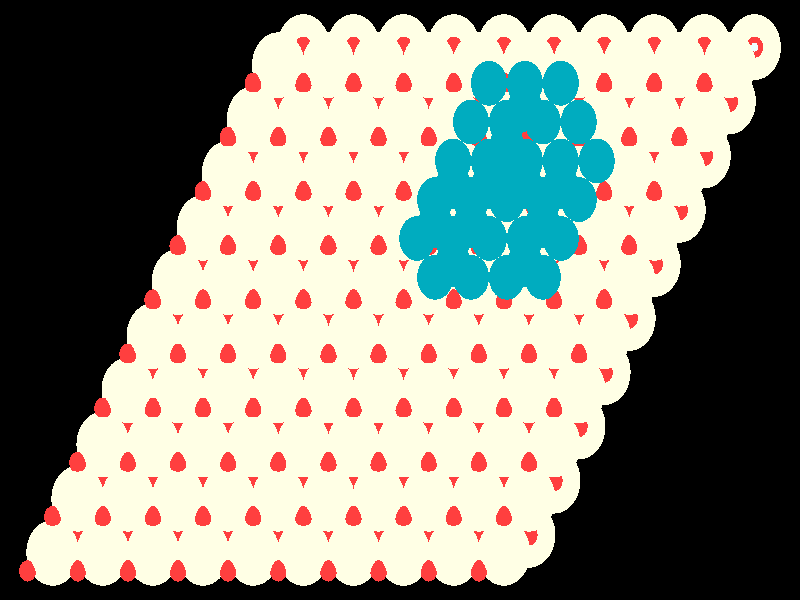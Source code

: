 #include "colors.inc"
#include "finish.inc"

global_settings {assumed_gamma 1 max_trace_level 6}
background {color White transmit 1.0}
camera {orthographic
  right -61.94*x up 37.23*y
  direction 1.00*z
  location <0,0,50.00> look_at <0,0,0>}
light_source {<  2.00,   3.00,  40.00> color White
  area_light <0.70, 0, 0>, <0, 0.70, 0>, 3, 3
  adaptive 1 jitter}

#declare simple = finish {phong 0.7}
#declare pale = finish {ambient 0.5 diffuse 0.85 roughness 0.001 specular 0.200 }
#declare intermediate = finish {ambient 0.3 diffuse 0.6 specular 0.1 roughness 0.04}
#declare vmd = finish {ambient 0.0 diffuse 0.65 phong 0.1 phong_size 40.0 specular 0.5 }
#declare jmol = finish {ambient 0.2 diffuse 0.6 specular 1 roughness 0.001 metallic}
#declare ase2 = finish {ambient 0.05 brilliance 3 diffuse 0.6 metallic specular 0.7 roughness 0.04 reflection 0.15}
#declare ase3 = finish {ambient 0.15 brilliance 2 diffuse 0.6 metallic specular 1.0 roughness 0.001 reflection 0.0}
#declare glass = finish {ambient 0.05 diffuse 0.3 specular 1.0 roughness 0.001}
#declare glass2 = finish {ambient 0.01 diffuse 0.3 specular 1.0 reflection 0.25 roughness 0.001}
#declare Rcell = 0.020;
#declare Rbond = 0.100;

#macro atom(LOC, R, COL, TRANS, FIN)
  sphere{LOC, R texture{pigment{color COL transmit TRANS} finish{FIN}}}
#end
#macro constrain(LOC, R, COL, TRANS FIN)
union{torus{R, Rcell rotate 45*z texture{pigment{color COL transmit TRANS} finish{FIN}}}
      torus{R, Rcell rotate -45*z texture{pigment{color COL transmit TRANS} finish{FIN}}}
      translate LOC}
#end

atom(< 27.45,  15.69, -14.55>, 2.04, rgb <1.00, 1.00, 0.78>, 0.0, ase3) // #0 
atom(< 25.51,  12.33, -14.55>, 2.04, rgb <1.00, 1.00, 0.78>, 0.0, ase3) // #1 
atom(< 23.57,  15.69, -14.55>, 2.04, rgb <1.00, 1.00, 0.78>, 0.0, ase3) // #2 
atom(< 21.63,  12.33, -14.55>, 2.04, rgb <1.00, 1.00, 0.78>, 0.0, ase3) // #3 
atom(< 21.63,  14.57, -13.75>, 0.66, rgb <1.00, 0.05, 0.05>, 0.0, ase3) // #4 
atom(< 25.51,  12.33, -12.17>, 0.66, rgb <1.00, 0.05, 0.05>, 0.0, ase3) // #5 
atom(< 19.69,  11.21, -13.75>, 0.66, rgb <1.00, 0.05, 0.05>, 0.0, ase3) // #6 
atom(< 27.45,  15.69, -12.17>, 0.66, rgb <1.00, 0.05, 0.05>, 0.0, ase3) // #7 
atom(< 25.51,  14.57, -13.75>, 0.66, rgb <1.00, 0.05, 0.05>, 0.0, ase3) // #8 
atom(< 21.63,  12.33, -12.17>, 0.66, rgb <1.00, 0.05, 0.05>, 0.0, ase3) // #9 
atom(< 23.57,  11.21, -13.75>, 0.66, rgb <1.00, 0.05, 0.05>, 0.0, ase3) // #10 
atom(< 23.57,  15.69, -12.17>, 0.66, rgb <1.00, 0.05, 0.05>, 0.0, ase3) // #11 
atom(< 19.69,  11.21, -11.38>, 2.04, rgb <1.00, 1.00, 0.78>, 0.0, ase3) // #12 
atom(< 21.63,  14.57, -11.38>, 2.04, rgb <1.00, 1.00, 0.78>, 0.0, ase3) // #13 
atom(< 23.57,  11.21, -11.38>, 2.04, rgb <1.00, 1.00, 0.78>, 0.0, ase3) // #14 
atom(< 25.51,  14.57, -11.38>, 2.04, rgb <1.00, 1.00, 0.78>, 0.0, ase3) // #15 
atom(< 21.63,  10.09, -10.58>, 0.66, rgb <1.00, 0.05, 0.05>, 0.0, ase3) // #16 
atom(< 23.57,  13.45, -10.58>, 0.66, rgb <1.00, 0.05, 0.05>, 0.0, ase3) // #17 
atom(< 17.75,  10.09, -10.58>, 0.66, rgb <1.00, 0.05, 0.05>, 0.0, ase3) // #18 
atom(< 19.69,  13.45, -10.58>, 0.66, rgb <1.00, 0.05, 0.05>, 0.0, ase3) // #19 
atom(< 23.57,   8.97, -14.55>, 2.04, rgb <1.00, 1.00, 0.78>, 0.0, ase3) // #20 
atom(< 21.63,   5.60, -14.55>, 2.04, rgb <1.00, 1.00, 0.78>, 0.0, ase3) // #21 
atom(< 19.69,   8.97, -14.55>, 2.04, rgb <1.00, 1.00, 0.78>, 0.0, ase3) // #22 
atom(< 17.75,   5.60, -14.55>, 2.04, rgb <1.00, 1.00, 0.78>, 0.0, ase3) // #23 
atom(< 17.75,   7.84, -13.75>, 0.66, rgb <1.00, 0.05, 0.05>, 0.0, ase3) // #24 
atom(< 21.63,   5.60, -12.17>, 0.66, rgb <1.00, 0.05, 0.05>, 0.0, ase3) // #25 
atom(< 15.81,   4.48, -13.75>, 0.66, rgb <1.00, 0.05, 0.05>, 0.0, ase3) // #26 
atom(< 23.57,   8.97, -12.17>, 0.66, rgb <1.00, 0.05, 0.05>, 0.0, ase3) // #27 
atom(< 21.63,   7.84, -13.75>, 0.66, rgb <1.00, 0.05, 0.05>, 0.0, ase3) // #28 
atom(< 17.75,   5.60, -12.17>, 0.66, rgb <1.00, 0.05, 0.05>, 0.0, ase3) // #29 
atom(< 19.69,   4.48, -13.75>, 0.66, rgb <1.00, 0.05, 0.05>, 0.0, ase3) // #30 
atom(< 19.69,   8.97, -12.17>, 0.66, rgb <1.00, 0.05, 0.05>, 0.0, ase3) // #31 
atom(< 15.81,   4.48, -11.38>, 2.04, rgb <1.00, 1.00, 0.78>, 0.0, ase3) // #32 
atom(< 17.75,   7.84, -11.38>, 2.04, rgb <1.00, 1.00, 0.78>, 0.0, ase3) // #33 
atom(< 19.69,   4.48, -11.38>, 2.04, rgb <1.00, 1.00, 0.78>, 0.0, ase3) // #34 
atom(< 21.63,   7.84, -11.38>, 2.04, rgb <1.00, 1.00, 0.78>, 0.0, ase3) // #35 
atom(< 17.75,   3.36, -10.58>, 0.66, rgb <1.00, 0.05, 0.05>, 0.0, ase3) // #36 
atom(< 19.69,   6.72, -10.58>, 0.66, rgb <1.00, 0.05, 0.05>, 0.0, ase3) // #37 
atom(< 13.87,   3.36, -10.58>, 0.66, rgb <1.00, 0.05, 0.05>, 0.0, ase3) // #38 
atom(< 15.81,   6.72, -10.58>, 0.66, rgb <1.00, 0.05, 0.05>, 0.0, ase3) // #39 
atom(< 19.69,   2.24, -14.55>, 2.04, rgb <1.00, 1.00, 0.78>, 0.0, ase3) // #40 
atom(< 17.75,  -1.12, -14.55>, 2.04, rgb <1.00, 1.00, 0.78>, 0.0, ase3) // #41 
atom(< 15.81,   2.24, -14.55>, 2.04, rgb <1.00, 1.00, 0.78>, 0.0, ase3) // #42 
atom(< 13.87,  -1.12, -14.55>, 2.04, rgb <1.00, 1.00, 0.78>, 0.0, ase3) // #43 
atom(< 13.87,   1.12, -13.75>, 0.66, rgb <1.00, 0.05, 0.05>, 0.0, ase3) // #44 
atom(< 17.75,  -1.12, -12.17>, 0.66, rgb <1.00, 0.05, 0.05>, 0.0, ase3) // #45 
atom(< 11.93,  -2.24, -13.75>, 0.66, rgb <1.00, 0.05, 0.05>, 0.0, ase3) // #46 
atom(< 19.69,   2.24, -12.17>, 0.66, rgb <1.00, 0.05, 0.05>, 0.0, ase3) // #47 
atom(< 17.75,   1.12, -13.75>, 0.66, rgb <1.00, 0.05, 0.05>, 0.0, ase3) // #48 
atom(< 13.87,  -1.12, -12.17>, 0.66, rgb <1.00, 0.05, 0.05>, 0.0, ase3) // #49 
atom(< 15.81,  -2.24, -13.75>, 0.66, rgb <1.00, 0.05, 0.05>, 0.0, ase3) // #50 
atom(< 15.81,   2.24, -12.17>, 0.66, rgb <1.00, 0.05, 0.05>, 0.0, ase3) // #51 
atom(< 11.93,  -2.24, -11.38>, 2.04, rgb <1.00, 1.00, 0.78>, 0.0, ase3) // #52 
atom(< 13.87,   1.12, -11.38>, 2.04, rgb <1.00, 1.00, 0.78>, 0.0, ase3) // #53 
atom(< 15.81,  -2.24, -11.38>, 2.04, rgb <1.00, 1.00, 0.78>, 0.0, ase3) // #54 
atom(< 17.75,   1.12, -11.38>, 2.04, rgb <1.00, 1.00, 0.78>, 0.0, ase3) // #55 
atom(< 13.87,  -3.36, -10.58>, 0.66, rgb <1.00, 0.05, 0.05>, 0.0, ase3) // #56 
atom(< 15.81,   0.00, -10.58>, 0.66, rgb <1.00, 0.05, 0.05>, 0.0, ase3) // #57 
atom(<  9.99,  -3.36, -10.58>, 0.66, rgb <1.00, 0.05, 0.05>, 0.0, ase3) // #58 
atom(< 11.93,   0.00, -10.58>, 0.66, rgb <1.00, 0.05, 0.05>, 0.0, ase3) // #59 
atom(< 15.81,  -4.48, -14.55>, 2.04, rgb <1.00, 1.00, 0.78>, 0.0, ase3) // #60 
atom(< 13.87,  -7.84, -14.55>, 2.04, rgb <1.00, 1.00, 0.78>, 0.0, ase3) // #61 
atom(< 11.93,  -4.48, -14.55>, 2.04, rgb <1.00, 1.00, 0.78>, 0.0, ase3) // #62 
atom(<  9.99,  -7.84, -14.55>, 2.04, rgb <1.00, 1.00, 0.78>, 0.0, ase3) // #63 
atom(<  9.99,  -5.60, -13.75>, 0.66, rgb <1.00, 0.05, 0.05>, 0.0, ase3) // #64 
atom(< 13.87,  -7.84, -12.17>, 0.66, rgb <1.00, 0.05, 0.05>, 0.0, ase3) // #65 
atom(<  8.04,  -8.97, -13.75>, 0.66, rgb <1.00, 0.05, 0.05>, 0.0, ase3) // #66 
atom(< 15.81,  -4.48, -12.17>, 0.66, rgb <1.00, 0.05, 0.05>, 0.0, ase3) // #67 
atom(< 13.87,  -5.60, -13.75>, 0.66, rgb <1.00, 0.05, 0.05>, 0.0, ase3) // #68 
atom(<  9.99,  -7.84, -12.17>, 0.66, rgb <1.00, 0.05, 0.05>, 0.0, ase3) // #69 
atom(< 11.93,  -8.97, -13.75>, 0.66, rgb <1.00, 0.05, 0.05>, 0.0, ase3) // #70 
atom(< 11.93,  -4.48, -12.17>, 0.66, rgb <1.00, 0.05, 0.05>, 0.0, ase3) // #71 
atom(<  8.04,  -8.97, -11.38>, 2.04, rgb <1.00, 1.00, 0.78>, 0.0, ase3) // #72 
atom(<  9.99,  -5.60, -11.38>, 2.04, rgb <1.00, 1.00, 0.78>, 0.0, ase3) // #73 
atom(< 11.93,  -8.97, -11.38>, 2.04, rgb <1.00, 1.00, 0.78>, 0.0, ase3) // #74 
atom(< 13.87,  -5.60, -11.38>, 2.04, rgb <1.00, 1.00, 0.78>, 0.0, ase3) // #75 
atom(<  9.99, -10.09, -10.58>, 0.66, rgb <1.00, 0.05, 0.05>, 0.0, ase3) // #76 
atom(< 11.93,  -6.72, -10.58>, 0.66, rgb <1.00, 0.05, 0.05>, 0.0, ase3) // #77 
atom(<  6.10, -10.09, -10.58>, 0.66, rgb <1.00, 0.05, 0.05>, 0.0, ase3) // #78 
atom(<  8.04,  -6.72, -10.58>, 0.66, rgb <1.00, 0.05, 0.05>, 0.0, ase3) // #79 
atom(< 11.93, -11.21, -14.55>, 2.04, rgb <1.00, 1.00, 0.78>, 0.0, ase3) // #80 
atom(<  9.99, -14.57, -14.55>, 2.04, rgb <1.00, 1.00, 0.78>, 0.0, ase3) // #81 
atom(<  8.04, -11.21, -14.55>, 2.04, rgb <1.00, 1.00, 0.78>, 0.0, ase3) // #82 
atom(<  6.10, -14.57, -14.55>, 2.04, rgb <1.00, 1.00, 0.78>, 0.0, ase3) // #83 
atom(<  6.10, -12.33, -13.75>, 0.66, rgb <1.00, 0.05, 0.05>, 0.0, ase3) // #84 
atom(<  9.99, -14.57, -12.17>, 0.66, rgb <1.00, 0.05, 0.05>, 0.0, ase3) // #85 
atom(<  4.16, -15.69, -13.75>, 0.66, rgb <1.00, 0.05, 0.05>, 0.0, ase3) // #86 
atom(< 11.93, -11.21, -12.17>, 0.66, rgb <1.00, 0.05, 0.05>, 0.0, ase3) // #87 
atom(<  9.99, -12.33, -13.75>, 0.66, rgb <1.00, 0.05, 0.05>, 0.0, ase3) // #88 
atom(<  6.10, -14.57, -12.17>, 0.66, rgb <1.00, 0.05, 0.05>, 0.0, ase3) // #89 
atom(<  8.04, -15.69, -13.75>, 0.66, rgb <1.00, 0.05, 0.05>, 0.0, ase3) // #90 
atom(<  8.04, -11.21, -12.17>, 0.66, rgb <1.00, 0.05, 0.05>, 0.0, ase3) // #91 
atom(<  4.16, -15.69, -11.38>, 2.04, rgb <1.00, 1.00, 0.78>, 0.0, ase3) // #92 
atom(<  6.10, -12.33, -11.38>, 2.04, rgb <1.00, 1.00, 0.78>, 0.0, ase3) // #93 
atom(<  8.04, -15.69, -11.38>, 2.04, rgb <1.00, 1.00, 0.78>, 0.0, ase3) // #94 
atom(<  9.99, -12.33, -11.38>, 2.04, rgb <1.00, 1.00, 0.78>, 0.0, ase3) // #95 
atom(<  6.10, -16.81, -10.58>, 0.66, rgb <1.00, 0.05, 0.05>, 0.0, ase3) // #96 
atom(<  8.04, -13.45, -10.58>, 0.66, rgb <1.00, 0.05, 0.05>, 0.0, ase3) // #97 
atom(<  2.22, -16.81, -10.58>, 0.66, rgb <1.00, 0.05, 0.05>, 0.0, ase3) // #98 
atom(<  4.16, -13.45, -10.58>, 0.66, rgb <1.00, 0.05, 0.05>, 0.0, ase3) // #99 
atom(< 19.69,  15.69, -14.55>, 2.04, rgb <1.00, 1.00, 0.78>, 0.0, ase3) // #100 
atom(< 17.75,  12.33, -14.55>, 2.04, rgb <1.00, 1.00, 0.78>, 0.0, ase3) // #101 
atom(< 15.81,  15.69, -14.55>, 2.04, rgb <1.00, 1.00, 0.78>, 0.0, ase3) // #102 
atom(< 13.87,  12.33, -14.55>, 2.04, rgb <1.00, 1.00, 0.78>, 0.0, ase3) // #103 
atom(< 13.87,  14.57, -13.75>, 0.66, rgb <1.00, 0.05, 0.05>, 0.0, ase3) // #104 
atom(< 17.75,  12.33, -12.17>, 0.66, rgb <1.00, 0.05, 0.05>, 0.0, ase3) // #105 
atom(< 11.93,  11.21, -13.75>, 0.66, rgb <1.00, 0.05, 0.05>, 0.0, ase3) // #106 
atom(< 19.69,  15.69, -12.17>, 0.66, rgb <1.00, 0.05, 0.05>, 0.0, ase3) // #107 
atom(< 17.75,  14.57, -13.75>, 0.66, rgb <1.00, 0.05, 0.05>, 0.0, ase3) // #108 
atom(< 13.87,  12.33, -12.17>, 0.66, rgb <1.00, 0.05, 0.05>, 0.0, ase3) // #109 
atom(< 15.81,  11.21, -13.75>, 0.66, rgb <1.00, 0.05, 0.05>, 0.0, ase3) // #110 
atom(< 15.81,  15.69, -12.17>, 0.66, rgb <1.00, 0.05, 0.05>, 0.0, ase3) // #111 
atom(< 11.93,  11.21, -11.38>, 2.04, rgb <1.00, 1.00, 0.78>, 0.0, ase3) // #112 
atom(< 13.87,  14.57, -11.38>, 2.04, rgb <1.00, 1.00, 0.78>, 0.0, ase3) // #113 
atom(< 15.81,  11.21, -11.38>, 2.04, rgb <1.00, 1.00, 0.78>, 0.0, ase3) // #114 
atom(< 17.75,  14.57, -11.38>, 2.04, rgb <1.00, 1.00, 0.78>, 0.0, ase3) // #115 
atom(< 13.87,  10.09, -10.58>, 0.66, rgb <1.00, 0.05, 0.05>, 0.0, ase3) // #116 
atom(< 15.81,  13.45, -10.58>, 0.66, rgb <1.00, 0.05, 0.05>, 0.0, ase3) // #117 
atom(<  9.99,  10.09, -10.58>, 0.66, rgb <1.00, 0.05, 0.05>, 0.0, ase3) // #118 
atom(< 11.93,  13.45, -10.58>, 0.66, rgb <1.00, 0.05, 0.05>, 0.0, ase3) // #119 
atom(< 15.81,   8.97, -14.55>, 2.04, rgb <1.00, 1.00, 0.78>, 0.0, ase3) // #120 
atom(< 13.87,   5.60, -14.55>, 2.04, rgb <1.00, 1.00, 0.78>, 0.0, ase3) // #121 
atom(< 11.93,   8.97, -14.55>, 2.04, rgb <1.00, 1.00, 0.78>, 0.0, ase3) // #122 
atom(<  9.99,   5.60, -14.55>, 2.04, rgb <1.00, 1.00, 0.78>, 0.0, ase3) // #123 
atom(<  9.99,   7.84, -13.75>, 0.66, rgb <1.00, 0.05, 0.05>, 0.0, ase3) // #124 
atom(< 13.87,   5.60, -12.17>, 0.66, rgb <1.00, 0.05, 0.05>, 0.0, ase3) // #125 
atom(<  8.04,   4.48, -13.75>, 0.66, rgb <1.00, 0.05, 0.05>, 0.0, ase3) // #126 
atom(< 15.81,   8.97, -12.17>, 0.66, rgb <1.00, 0.05, 0.05>, 0.0, ase3) // #127 
atom(< 13.87,   7.84, -13.75>, 0.66, rgb <1.00, 0.05, 0.05>, 0.0, ase3) // #128 
atom(<  9.99,   5.60, -12.17>, 0.66, rgb <1.00, 0.05, 0.05>, 0.0, ase3) // #129 
atom(< 11.93,   4.48, -13.75>, 0.66, rgb <1.00, 0.05, 0.05>, 0.0, ase3) // #130 
atom(< 11.93,   8.97, -12.17>, 0.66, rgb <1.00, 0.05, 0.05>, 0.0, ase3) // #131 
atom(<  8.04,   4.48, -11.38>, 2.04, rgb <1.00, 1.00, 0.78>, 0.0, ase3) // #132 
atom(<  9.99,   7.84, -11.38>, 2.04, rgb <1.00, 1.00, 0.78>, 0.0, ase3) // #133 
atom(< 11.93,   4.48, -11.38>, 2.04, rgb <1.00, 1.00, 0.78>, 0.0, ase3) // #134 
atom(< 13.87,   7.84, -11.38>, 2.04, rgb <1.00, 1.00, 0.78>, 0.0, ase3) // #135 
atom(<  9.99,   3.36, -10.58>, 0.66, rgb <1.00, 0.05, 0.05>, 0.0, ase3) // #136 
atom(< 11.93,   6.72, -10.58>, 0.66, rgb <1.00, 0.05, 0.05>, 0.0, ase3) // #137 
atom(<  6.10,   3.36, -10.58>, 0.66, rgb <1.00, 0.05, 0.05>, 0.0, ase3) // #138 
atom(<  8.04,   6.72, -10.58>, 0.66, rgb <1.00, 0.05, 0.05>, 0.0, ase3) // #139 
atom(< 11.93,   2.24, -14.55>, 2.04, rgb <1.00, 1.00, 0.78>, 0.0, ase3) // #140 
atom(<  9.99,  -1.12, -14.55>, 2.04, rgb <1.00, 1.00, 0.78>, 0.0, ase3) // #141 
atom(<  8.04,   2.24, -14.55>, 2.04, rgb <1.00, 1.00, 0.78>, 0.0, ase3) // #142 
atom(<  6.10,  -1.12, -14.55>, 2.04, rgb <1.00, 1.00, 0.78>, 0.0, ase3) // #143 
atom(<  6.10,   1.12, -13.75>, 0.66, rgb <1.00, 0.05, 0.05>, 0.0, ase3) // #144 
atom(<  9.99,  -1.12, -12.17>, 0.66, rgb <1.00, 0.05, 0.05>, 0.0, ase3) // #145 
atom(<  4.16,  -2.24, -13.75>, 0.66, rgb <1.00, 0.05, 0.05>, 0.0, ase3) // #146 
atom(< 11.93,   2.24, -12.17>, 0.66, rgb <1.00, 0.05, 0.05>, 0.0, ase3) // #147 
atom(<  9.99,   1.12, -13.75>, 0.66, rgb <1.00, 0.05, 0.05>, 0.0, ase3) // #148 
atom(<  6.10,  -1.12, -12.17>, 0.66, rgb <1.00, 0.05, 0.05>, 0.0, ase3) // #149 
atom(<  8.04,  -2.24, -13.75>, 0.66, rgb <1.00, 0.05, 0.05>, 0.0, ase3) // #150 
atom(<  8.04,   2.24, -12.17>, 0.66, rgb <1.00, 0.05, 0.05>, 0.0, ase3) // #151 
atom(<  4.16,  -2.24, -11.38>, 2.04, rgb <1.00, 1.00, 0.78>, 0.0, ase3) // #152 
atom(<  6.10,   1.12, -11.38>, 2.04, rgb <1.00, 1.00, 0.78>, 0.0, ase3) // #153 
atom(<  8.04,  -2.24, -11.38>, 2.04, rgb <1.00, 1.00, 0.78>, 0.0, ase3) // #154 
atom(<  9.99,   1.12, -11.38>, 2.04, rgb <1.00, 1.00, 0.78>, 0.0, ase3) // #155 
atom(<  6.10,  -3.36, -10.58>, 0.66, rgb <1.00, 0.05, 0.05>, 0.0, ase3) // #156 
atom(<  8.04,   0.00, -10.58>, 0.66, rgb <1.00, 0.05, 0.05>, 0.0, ase3) // #157 
atom(<  2.22,  -3.36, -10.58>, 0.66, rgb <1.00, 0.05, 0.05>, 0.0, ase3) // #158 
atom(<  4.16,   0.00, -10.58>, 0.66, rgb <1.00, 0.05, 0.05>, 0.0, ase3) // #159 
atom(<  8.04,  -4.48, -14.55>, 2.04, rgb <1.00, 1.00, 0.78>, 0.0, ase3) // #160 
atom(<  6.10,  -7.84, -14.55>, 2.04, rgb <1.00, 1.00, 0.78>, 0.0, ase3) // #161 
atom(<  4.16,  -4.48, -14.55>, 2.04, rgb <1.00, 1.00, 0.78>, 0.0, ase3) // #162 
atom(<  2.22,  -7.84, -14.55>, 2.04, rgb <1.00, 1.00, 0.78>, 0.0, ase3) // #163 
atom(<  2.22,  -5.60, -13.75>, 0.66, rgb <1.00, 0.05, 0.05>, 0.0, ase3) // #164 
atom(<  6.10,  -7.84, -12.17>, 0.66, rgb <1.00, 0.05, 0.05>, 0.0, ase3) // #165 
atom(<  0.28,  -8.97, -13.75>, 0.66, rgb <1.00, 0.05, 0.05>, 0.0, ase3) // #166 
atom(<  8.04,  -4.48, -12.17>, 0.66, rgb <1.00, 0.05, 0.05>, 0.0, ase3) // #167 
atom(<  6.10,  -5.60, -13.75>, 0.66, rgb <1.00, 0.05, 0.05>, 0.0, ase3) // #168 
atom(<  2.22,  -7.84, -12.17>, 0.66, rgb <1.00, 0.05, 0.05>, 0.0, ase3) // #169 
atom(<  4.16,  -8.97, -13.75>, 0.66, rgb <1.00, 0.05, 0.05>, 0.0, ase3) // #170 
atom(<  4.16,  -4.48, -12.17>, 0.66, rgb <1.00, 0.05, 0.05>, 0.0, ase3) // #171 
atom(<  0.28,  -8.97, -11.38>, 2.04, rgb <1.00, 1.00, 0.78>, 0.0, ase3) // #172 
atom(<  2.22,  -5.60, -11.38>, 2.04, rgb <1.00, 1.00, 0.78>, 0.0, ase3) // #173 
atom(<  4.16,  -8.97, -11.38>, 2.04, rgb <1.00, 1.00, 0.78>, 0.0, ase3) // #174 
atom(<  6.10,  -5.60, -11.38>, 2.04, rgb <1.00, 1.00, 0.78>, 0.0, ase3) // #175 
atom(<  2.22, -10.09, -10.58>, 0.66, rgb <1.00, 0.05, 0.05>, 0.0, ase3) // #176 
atom(<  4.16,  -6.72, -10.58>, 0.66, rgb <1.00, 0.05, 0.05>, 0.0, ase3) // #177 
atom(< -1.66, -10.09, -10.58>, 0.66, rgb <1.00, 0.05, 0.05>, 0.0, ase3) // #178 
atom(<  0.28,  -6.72, -10.58>, 0.66, rgb <1.00, 0.05, 0.05>, 0.0, ase3) // #179 
atom(<  4.16, -11.21, -14.55>, 2.04, rgb <1.00, 1.00, 0.78>, 0.0, ase3) // #180 
atom(<  2.22, -14.57, -14.55>, 2.04, rgb <1.00, 1.00, 0.78>, 0.0, ase3) // #181 
atom(<  0.28, -11.21, -14.55>, 2.04, rgb <1.00, 1.00, 0.78>, 0.0, ase3) // #182 
atom(< -1.66, -14.57, -14.55>, 2.04, rgb <1.00, 1.00, 0.78>, 0.0, ase3) // #183 
atom(< -1.66, -12.33, -13.75>, 0.66, rgb <1.00, 0.05, 0.05>, 0.0, ase3) // #184 
atom(<  2.22, -14.57, -12.17>, 0.66, rgb <1.00, 0.05, 0.05>, 0.0, ase3) // #185 
atom(< -3.60, -15.69, -13.75>, 0.66, rgb <1.00, 0.05, 0.05>, 0.0, ase3) // #186 
atom(<  4.16, -11.21, -12.17>, 0.66, rgb <1.00, 0.05, 0.05>, 0.0, ase3) // #187 
atom(<  2.22, -12.33, -13.75>, 0.66, rgb <1.00, 0.05, 0.05>, 0.0, ase3) // #188 
atom(< -1.66, -14.57, -12.17>, 0.66, rgb <1.00, 0.05, 0.05>, 0.0, ase3) // #189 
atom(<  0.28, -15.69, -13.75>, 0.66, rgb <1.00, 0.05, 0.05>, 0.0, ase3) // #190 
atom(<  0.28, -11.21, -12.17>, 0.66, rgb <1.00, 0.05, 0.05>, 0.0, ase3) // #191 
atom(< -3.60, -15.69, -11.38>, 2.04, rgb <1.00, 1.00, 0.78>, 0.0, ase3) // #192 
atom(< -1.66, -12.33, -11.38>, 2.04, rgb <1.00, 1.00, 0.78>, 0.0, ase3) // #193 
atom(<  0.28, -15.69, -11.38>, 2.04, rgb <1.00, 1.00, 0.78>, 0.0, ase3) // #194 
atom(<  2.22, -12.33, -11.38>, 2.04, rgb <1.00, 1.00, 0.78>, 0.0, ase3) // #195 
atom(< -1.66, -16.81, -10.58>, 0.66, rgb <1.00, 0.05, 0.05>, 0.0, ase3) // #196 
atom(<  0.28, -13.45, -10.58>, 0.66, rgb <1.00, 0.05, 0.05>, 0.0, ase3) // #197 
atom(< -5.54, -16.81, -10.58>, 0.66, rgb <1.00, 0.05, 0.05>, 0.0, ase3) // #198 
atom(< -3.60, -13.45, -10.58>, 0.66, rgb <1.00, 0.05, 0.05>, 0.0, ase3) // #199 
atom(< 11.93,  15.69, -14.55>, 2.04, rgb <1.00, 1.00, 0.78>, 0.0, ase3) // #200 
atom(<  9.99,  12.33, -14.55>, 2.04, rgb <1.00, 1.00, 0.78>, 0.0, ase3) // #201 
atom(<  8.04,  15.69, -14.55>, 2.04, rgb <1.00, 1.00, 0.78>, 0.0, ase3) // #202 
atom(<  6.10,  12.33, -14.55>, 2.04, rgb <1.00, 1.00, 0.78>, 0.0, ase3) // #203 
atom(<  6.10,  14.57, -13.75>, 0.66, rgb <1.00, 0.05, 0.05>, 0.0, ase3) // #204 
atom(<  9.99,  12.33, -12.17>, 0.66, rgb <1.00, 0.05, 0.05>, 0.0, ase3) // #205 
atom(<  4.16,  11.21, -13.75>, 0.66, rgb <1.00, 0.05, 0.05>, 0.0, ase3) // #206 
atom(< 11.93,  15.69, -12.17>, 0.66, rgb <1.00, 0.05, 0.05>, 0.0, ase3) // #207 
atom(<  9.99,  14.57, -13.75>, 0.66, rgb <1.00, 0.05, 0.05>, 0.0, ase3) // #208 
atom(<  6.10,  12.33, -12.17>, 0.66, rgb <1.00, 0.05, 0.05>, 0.0, ase3) // #209 
atom(<  8.04,  11.21, -13.75>, 0.66, rgb <1.00, 0.05, 0.05>, 0.0, ase3) // #210 
atom(<  8.04,  15.69, -12.17>, 0.66, rgb <1.00, 0.05, 0.05>, 0.0, ase3) // #211 
atom(<  4.16,  11.21, -11.38>, 2.04, rgb <1.00, 1.00, 0.78>, 0.0, ase3) // #212 
atom(<  6.10,  14.57, -11.38>, 2.04, rgb <1.00, 1.00, 0.78>, 0.0, ase3) // #213 
atom(<  8.04,  11.21, -11.38>, 2.04, rgb <1.00, 1.00, 0.78>, 0.0, ase3) // #214 
atom(<  9.99,  14.57, -11.38>, 2.04, rgb <1.00, 1.00, 0.78>, 0.0, ase3) // #215 
atom(<  6.10,  10.09, -10.58>, 0.66, rgb <1.00, 0.05, 0.05>, 0.0, ase3) // #216 
atom(<  8.04,  13.45, -10.58>, 0.66, rgb <1.00, 0.05, 0.05>, 0.0, ase3) // #217 
atom(<  2.22,  10.09, -10.58>, 0.66, rgb <1.00, 0.05, 0.05>, 0.0, ase3) // #218 
atom(<  4.16,  13.45, -10.58>, 0.66, rgb <1.00, 0.05, 0.05>, 0.0, ase3) // #219 
atom(<  8.04,   8.97, -14.55>, 2.04, rgb <1.00, 1.00, 0.78>, 0.0, ase3) // #220 
atom(<  6.10,   5.60, -14.55>, 2.04, rgb <1.00, 1.00, 0.78>, 0.0, ase3) // #221 
atom(<  4.16,   8.97, -14.55>, 2.04, rgb <1.00, 1.00, 0.78>, 0.0, ase3) // #222 
atom(<  2.22,   5.60, -14.55>, 2.04, rgb <1.00, 1.00, 0.78>, 0.0, ase3) // #223 
atom(<  2.22,   7.84, -13.75>, 0.66, rgb <1.00, 0.05, 0.05>, 0.0, ase3) // #224 
atom(<  6.10,   5.60, -12.17>, 0.66, rgb <1.00, 0.05, 0.05>, 0.0, ase3) // #225 
atom(<  0.28,   4.48, -13.75>, 0.66, rgb <1.00, 0.05, 0.05>, 0.0, ase3) // #226 
atom(<  8.04,   8.97, -12.17>, 0.66, rgb <1.00, 0.05, 0.05>, 0.0, ase3) // #227 
atom(<  6.10,   7.84, -13.75>, 0.66, rgb <1.00, 0.05, 0.05>, 0.0, ase3) // #228 
atom(<  2.22,   5.60, -12.17>, 0.66, rgb <1.00, 0.05, 0.05>, 0.0, ase3) // #229 
atom(<  4.16,   4.48, -13.75>, 0.66, rgb <1.00, 0.05, 0.05>, 0.0, ase3) // #230 
atom(<  4.16,   8.97, -12.17>, 0.66, rgb <1.00, 0.05, 0.05>, 0.0, ase3) // #231 
atom(<  0.28,   4.48, -11.38>, 2.04, rgb <1.00, 1.00, 0.78>, 0.0, ase3) // #232 
atom(<  2.22,   7.84, -11.38>, 2.04, rgb <1.00, 1.00, 0.78>, 0.0, ase3) // #233 
atom(<  4.16,   4.48, -11.38>, 2.04, rgb <1.00, 1.00, 0.78>, 0.0, ase3) // #234 
atom(<  6.10,   7.84, -11.38>, 2.04, rgb <1.00, 1.00, 0.78>, 0.0, ase3) // #235 
atom(<  2.22,   3.36, -10.58>, 0.66, rgb <1.00, 0.05, 0.05>, 0.0, ase3) // #236 
atom(<  4.16,   6.72, -10.58>, 0.66, rgb <1.00, 0.05, 0.05>, 0.0, ase3) // #237 
atom(< -1.66,   3.36, -10.58>, 0.66, rgb <1.00, 0.05, 0.05>, 0.0, ase3) // #238 
atom(<  0.28,   6.72, -10.58>, 0.66, rgb <1.00, 0.05, 0.05>, 0.0, ase3) // #239 
atom(<  4.16,   2.24, -14.55>, 2.04, rgb <1.00, 1.00, 0.78>, 0.0, ase3) // #240 
atom(<  2.22,  -1.12, -14.55>, 2.04, rgb <1.00, 1.00, 0.78>, 0.0, ase3) // #241 
atom(<  0.28,   2.24, -14.55>, 2.04, rgb <1.00, 1.00, 0.78>, 0.0, ase3) // #242 
atom(< -1.66,  -1.12, -14.55>, 2.04, rgb <1.00, 1.00, 0.78>, 0.0, ase3) // #243 
atom(< -1.66,   1.12, -13.75>, 0.66, rgb <1.00, 0.05, 0.05>, 0.0, ase3) // #244 
atom(<  2.22,  -1.12, -12.17>, 0.66, rgb <1.00, 0.05, 0.05>, 0.0, ase3) // #245 
atom(< -3.60,  -2.24, -13.75>, 0.66, rgb <1.00, 0.05, 0.05>, 0.0, ase3) // #246 
atom(<  4.16,   2.24, -12.17>, 0.66, rgb <1.00, 0.05, 0.05>, 0.0, ase3) // #247 
atom(<  2.22,   1.12, -13.75>, 0.66, rgb <1.00, 0.05, 0.05>, 0.0, ase3) // #248 
atom(< -1.66,  -1.12, -12.17>, 0.66, rgb <1.00, 0.05, 0.05>, 0.0, ase3) // #249 
atom(<  0.28,  -2.24, -13.75>, 0.66, rgb <1.00, 0.05, 0.05>, 0.0, ase3) // #250 
atom(<  0.28,   2.24, -12.17>, 0.66, rgb <1.00, 0.05, 0.05>, 0.0, ase3) // #251 
atom(< -3.60,  -2.24, -11.38>, 2.04, rgb <1.00, 1.00, 0.78>, 0.0, ase3) // #252 
atom(< -1.66,   1.12, -11.38>, 2.04, rgb <1.00, 1.00, 0.78>, 0.0, ase3) // #253 
atom(<  0.28,  -2.24, -11.38>, 2.04, rgb <1.00, 1.00, 0.78>, 0.0, ase3) // #254 
atom(<  2.22,   1.12, -11.38>, 2.04, rgb <1.00, 1.00, 0.78>, 0.0, ase3) // #255 
atom(< -1.66,  -3.36, -10.58>, 0.66, rgb <1.00, 0.05, 0.05>, 0.0, ase3) // #256 
atom(<  0.28,   0.00, -10.58>, 0.66, rgb <1.00, 0.05, 0.05>, 0.0, ase3) // #257 
atom(< -5.54,  -3.36, -10.58>, 0.66, rgb <1.00, 0.05, 0.05>, 0.0, ase3) // #258 
atom(< -3.60,   0.00, -10.58>, 0.66, rgb <1.00, 0.05, 0.05>, 0.0, ase3) // #259 
atom(<  0.28,  -4.48, -14.55>, 2.04, rgb <1.00, 1.00, 0.78>, 0.0, ase3) // #260 
atom(< -1.66,  -7.84, -14.55>, 2.04, rgb <1.00, 1.00, 0.78>, 0.0, ase3) // #261 
atom(< -3.60,  -4.48, -14.55>, 2.04, rgb <1.00, 1.00, 0.78>, 0.0, ase3) // #262 
atom(< -5.54,  -7.84, -14.55>, 2.04, rgb <1.00, 1.00, 0.78>, 0.0, ase3) // #263 
atom(< -5.54,  -5.60, -13.75>, 0.66, rgb <1.00, 0.05, 0.05>, 0.0, ase3) // #264 
atom(< -1.66,  -7.84, -12.17>, 0.66, rgb <1.00, 0.05, 0.05>, 0.0, ase3) // #265 
atom(< -7.48,  -8.97, -13.75>, 0.66, rgb <1.00, 0.05, 0.05>, 0.0, ase3) // #266 
atom(<  0.28,  -4.48, -12.17>, 0.66, rgb <1.00, 0.05, 0.05>, 0.0, ase3) // #267 
atom(< -1.66,  -5.60, -13.75>, 0.66, rgb <1.00, 0.05, 0.05>, 0.0, ase3) // #268 
atom(< -5.54,  -7.84, -12.17>, 0.66, rgb <1.00, 0.05, 0.05>, 0.0, ase3) // #269 
atom(< -3.60,  -8.97, -13.75>, 0.66, rgb <1.00, 0.05, 0.05>, 0.0, ase3) // #270 
atom(< -3.60,  -4.48, -12.17>, 0.66, rgb <1.00, 0.05, 0.05>, 0.0, ase3) // #271 
atom(< -7.48,  -8.97, -11.38>, 2.04, rgb <1.00, 1.00, 0.78>, 0.0, ase3) // #272 
atom(< -5.54,  -5.60, -11.38>, 2.04, rgb <1.00, 1.00, 0.78>, 0.0, ase3) // #273 
atom(< -3.60,  -8.97, -11.38>, 2.04, rgb <1.00, 1.00, 0.78>, 0.0, ase3) // #274 
atom(< -1.66,  -5.60, -11.38>, 2.04, rgb <1.00, 1.00, 0.78>, 0.0, ase3) // #275 
atom(< -5.54, -10.09, -10.58>, 0.66, rgb <1.00, 0.05, 0.05>, 0.0, ase3) // #276 
atom(< -3.60,  -6.72, -10.58>, 0.66, rgb <1.00, 0.05, 0.05>, 0.0, ase3) // #277 
atom(< -9.42, -10.09, -10.58>, 0.66, rgb <1.00, 0.05, 0.05>, 0.0, ase3) // #278 
atom(< -7.48,  -6.72, -10.58>, 0.66, rgb <1.00, 0.05, 0.05>, 0.0, ase3) // #279 
atom(< -3.60, -11.21, -14.55>, 2.04, rgb <1.00, 1.00, 0.78>, 0.0, ase3) // #280 
atom(< -5.54, -14.57, -14.55>, 2.04, rgb <1.00, 1.00, 0.78>, 0.0, ase3) // #281 
atom(< -7.48, -11.21, -14.55>, 2.04, rgb <1.00, 1.00, 0.78>, 0.0, ase3) // #282 
atom(< -9.42, -14.57, -14.55>, 2.04, rgb <1.00, 1.00, 0.78>, 0.0, ase3) // #283 
atom(< -9.42, -12.33, -13.75>, 0.66, rgb <1.00, 0.05, 0.05>, 0.0, ase3) // #284 
atom(< -5.54, -14.57, -12.17>, 0.66, rgb <1.00, 0.05, 0.05>, 0.0, ase3) // #285 
atom(<-11.37, -15.69, -13.75>, 0.66, rgb <1.00, 0.05, 0.05>, 0.0, ase3) // #286 
atom(< -3.60, -11.21, -12.17>, 0.66, rgb <1.00, 0.05, 0.05>, 0.0, ase3) // #287 
atom(< -5.54, -12.33, -13.75>, 0.66, rgb <1.00, 0.05, 0.05>, 0.0, ase3) // #288 
atom(< -9.42, -14.57, -12.17>, 0.66, rgb <1.00, 0.05, 0.05>, 0.0, ase3) // #289 
atom(< -7.48, -15.69, -13.75>, 0.66, rgb <1.00, 0.05, 0.05>, 0.0, ase3) // #290 
atom(< -7.48, -11.21, -12.17>, 0.66, rgb <1.00, 0.05, 0.05>, 0.0, ase3) // #291 
atom(<-11.37, -15.69, -11.38>, 2.04, rgb <1.00, 1.00, 0.78>, 0.0, ase3) // #292 
atom(< -9.42, -12.33, -11.38>, 2.04, rgb <1.00, 1.00, 0.78>, 0.0, ase3) // #293 
atom(< -7.48, -15.69, -11.38>, 2.04, rgb <1.00, 1.00, 0.78>, 0.0, ase3) // #294 
atom(< -5.54, -12.33, -11.38>, 2.04, rgb <1.00, 1.00, 0.78>, 0.0, ase3) // #295 
atom(< -9.42, -16.81, -10.58>, 0.66, rgb <1.00, 0.05, 0.05>, 0.0, ase3) // #296 
atom(< -7.48, -13.45, -10.58>, 0.66, rgb <1.00, 0.05, 0.05>, 0.0, ase3) // #297 
atom(<-13.31, -16.81, -10.58>, 0.66, rgb <1.00, 0.05, 0.05>, 0.0, ase3) // #298 
atom(<-11.37, -13.45, -10.58>, 0.66, rgb <1.00, 0.05, 0.05>, 0.0, ase3) // #299 
atom(<  4.16,  15.69, -14.55>, 2.04, rgb <1.00, 1.00, 0.78>, 0.0, ase3) // #300 
atom(<  2.22,  12.33, -14.55>, 2.04, rgb <1.00, 1.00, 0.78>, 0.0, ase3) // #301 
atom(<  0.28,  15.69, -14.55>, 2.04, rgb <1.00, 1.00, 0.78>, 0.0, ase3) // #302 
atom(< -1.66,  12.33, -14.55>, 2.04, rgb <1.00, 1.00, 0.78>, 0.0, ase3) // #303 
atom(< -1.66,  14.57, -13.75>, 0.66, rgb <1.00, 0.05, 0.05>, 0.0, ase3) // #304 
atom(<  2.22,  12.33, -12.17>, 0.66, rgb <1.00, 0.05, 0.05>, 0.0, ase3) // #305 
atom(< -3.60,  11.21, -13.75>, 0.66, rgb <1.00, 0.05, 0.05>, 0.0, ase3) // #306 
atom(<  4.16,  15.69, -12.17>, 0.66, rgb <1.00, 0.05, 0.05>, 0.0, ase3) // #307 
atom(<  2.22,  14.57, -13.75>, 0.66, rgb <1.00, 0.05, 0.05>, 0.0, ase3) // #308 
atom(< -1.66,  12.33, -12.17>, 0.66, rgb <1.00, 0.05, 0.05>, 0.0, ase3) // #309 
atom(<  0.28,  11.21, -13.75>, 0.66, rgb <1.00, 0.05, 0.05>, 0.0, ase3) // #310 
atom(<  0.28,  15.69, -12.17>, 0.66, rgb <1.00, 0.05, 0.05>, 0.0, ase3) // #311 
atom(< -3.60,  11.21, -11.38>, 2.04, rgb <1.00, 1.00, 0.78>, 0.0, ase3) // #312 
atom(< -1.66,  14.57, -11.38>, 2.04, rgb <1.00, 1.00, 0.78>, 0.0, ase3) // #313 
atom(<  0.28,  11.21, -11.38>, 2.04, rgb <1.00, 1.00, 0.78>, 0.0, ase3) // #314 
atom(<  2.22,  14.57, -11.38>, 2.04, rgb <1.00, 1.00, 0.78>, 0.0, ase3) // #315 
atom(< -1.66,  10.09, -10.58>, 0.66, rgb <1.00, 0.05, 0.05>, 0.0, ase3) // #316 
atom(<  0.28,  13.45, -10.58>, 0.66, rgb <1.00, 0.05, 0.05>, 0.0, ase3) // #317 
atom(< -5.54,  10.09, -10.58>, 0.66, rgb <1.00, 0.05, 0.05>, 0.0, ase3) // #318 
atom(< -3.60,  13.45, -10.58>, 0.66, rgb <1.00, 0.05, 0.05>, 0.0, ase3) // #319 
atom(<  0.28,   8.97, -14.55>, 2.04, rgb <1.00, 1.00, 0.78>, 0.0, ase3) // #320 
atom(< -1.66,   5.60, -14.55>, 2.04, rgb <1.00, 1.00, 0.78>, 0.0, ase3) // #321 
atom(< -3.60,   8.97, -14.55>, 2.04, rgb <1.00, 1.00, 0.78>, 0.0, ase3) // #322 
atom(< -5.54,   5.60, -14.55>, 2.04, rgb <1.00, 1.00, 0.78>, 0.0, ase3) // #323 
atom(< -5.54,   7.84, -13.75>, 0.66, rgb <1.00, 0.05, 0.05>, 0.0, ase3) // #324 
atom(< -1.66,   5.60, -12.17>, 0.66, rgb <1.00, 0.05, 0.05>, 0.0, ase3) // #325 
atom(< -7.48,   4.48, -13.75>, 0.66, rgb <1.00, 0.05, 0.05>, 0.0, ase3) // #326 
atom(<  0.28,   8.97, -12.17>, 0.66, rgb <1.00, 0.05, 0.05>, 0.0, ase3) // #327 
atom(< -1.66,   7.84, -13.75>, 0.66, rgb <1.00, 0.05, 0.05>, 0.0, ase3) // #328 
atom(< -5.54,   5.60, -12.17>, 0.66, rgb <1.00, 0.05, 0.05>, 0.0, ase3) // #329 
atom(< -3.60,   4.48, -13.75>, 0.66, rgb <1.00, 0.05, 0.05>, 0.0, ase3) // #330 
atom(< -3.60,   8.97, -12.17>, 0.66, rgb <1.00, 0.05, 0.05>, 0.0, ase3) // #331 
atom(< -7.48,   4.48, -11.38>, 2.04, rgb <1.00, 1.00, 0.78>, 0.0, ase3) // #332 
atom(< -5.54,   7.84, -11.38>, 2.04, rgb <1.00, 1.00, 0.78>, 0.0, ase3) // #333 
atom(< -3.60,   4.48, -11.38>, 2.04, rgb <1.00, 1.00, 0.78>, 0.0, ase3) // #334 
atom(< -1.66,   7.84, -11.38>, 2.04, rgb <1.00, 1.00, 0.78>, 0.0, ase3) // #335 
atom(< -5.54,   3.36, -10.58>, 0.66, rgb <1.00, 0.05, 0.05>, 0.0, ase3) // #336 
atom(< -3.60,   6.72, -10.58>, 0.66, rgb <1.00, 0.05, 0.05>, 0.0, ase3) // #337 
atom(< -9.42,   3.36, -10.58>, 0.66, rgb <1.00, 0.05, 0.05>, 0.0, ase3) // #338 
atom(< -7.48,   6.72, -10.58>, 0.66, rgb <1.00, 0.05, 0.05>, 0.0, ase3) // #339 
atom(< -3.60,   2.24, -14.55>, 2.04, rgb <1.00, 1.00, 0.78>, 0.0, ase3) // #340 
atom(< -5.54,  -1.12, -14.55>, 2.04, rgb <1.00, 1.00, 0.78>, 0.0, ase3) // #341 
atom(< -7.48,   2.24, -14.55>, 2.04, rgb <1.00, 1.00, 0.78>, 0.0, ase3) // #342 
atom(< -9.42,  -1.12, -14.55>, 2.04, rgb <1.00, 1.00, 0.78>, 0.0, ase3) // #343 
atom(< -9.42,   1.12, -13.75>, 0.66, rgb <1.00, 0.05, 0.05>, 0.0, ase3) // #344 
atom(< -5.54,  -1.12, -12.17>, 0.66, rgb <1.00, 0.05, 0.05>, 0.0, ase3) // #345 
atom(<-11.37,  -2.24, -13.75>, 0.66, rgb <1.00, 0.05, 0.05>, 0.0, ase3) // #346 
atom(< -3.60,   2.24, -12.17>, 0.66, rgb <1.00, 0.05, 0.05>, 0.0, ase3) // #347 
atom(< -5.54,   1.12, -13.75>, 0.66, rgb <1.00, 0.05, 0.05>, 0.0, ase3) // #348 
atom(< -9.42,  -1.12, -12.17>, 0.66, rgb <1.00, 0.05, 0.05>, 0.0, ase3) // #349 
atom(< -7.48,  -2.24, -13.75>, 0.66, rgb <1.00, 0.05, 0.05>, 0.0, ase3) // #350 
atom(< -7.48,   2.24, -12.17>, 0.66, rgb <1.00, 0.05, 0.05>, 0.0, ase3) // #351 
atom(<-11.37,  -2.24, -11.38>, 2.04, rgb <1.00, 1.00, 0.78>, 0.0, ase3) // #352 
atom(< -9.42,   1.12, -11.38>, 2.04, rgb <1.00, 1.00, 0.78>, 0.0, ase3) // #353 
atom(< -7.48,  -2.24, -11.38>, 2.04, rgb <1.00, 1.00, 0.78>, 0.0, ase3) // #354 
atom(< -5.54,   1.12, -11.38>, 2.04, rgb <1.00, 1.00, 0.78>, 0.0, ase3) // #355 
atom(< -9.42,  -3.36, -10.58>, 0.66, rgb <1.00, 0.05, 0.05>, 0.0, ase3) // #356 
atom(< -7.48,   0.00, -10.58>, 0.66, rgb <1.00, 0.05, 0.05>, 0.0, ase3) // #357 
atom(<-13.31,  -3.36, -10.58>, 0.66, rgb <1.00, 0.05, 0.05>, 0.0, ase3) // #358 
atom(<-11.37,   0.00, -10.58>, 0.66, rgb <1.00, 0.05, 0.05>, 0.0, ase3) // #359 
atom(< -7.48,  -4.48, -14.55>, 2.04, rgb <1.00, 1.00, 0.78>, 0.0, ase3) // #360 
atom(< -9.42,  -7.84, -14.55>, 2.04, rgb <1.00, 1.00, 0.78>, 0.0, ase3) // #361 
atom(<-11.37,  -4.48, -14.55>, 2.04, rgb <1.00, 1.00, 0.78>, 0.0, ase3) // #362 
atom(<-13.31,  -7.84, -14.55>, 2.04, rgb <1.00, 1.00, 0.78>, 0.0, ase3) // #363 
atom(<-13.31,  -5.60, -13.75>, 0.66, rgb <1.00, 0.05, 0.05>, 0.0, ase3) // #364 
atom(< -9.42,  -7.84, -12.17>, 0.66, rgb <1.00, 0.05, 0.05>, 0.0, ase3) // #365 
atom(<-15.25,  -8.97, -13.75>, 0.66, rgb <1.00, 0.05, 0.05>, 0.0, ase3) // #366 
atom(< -7.48,  -4.48, -12.17>, 0.66, rgb <1.00, 0.05, 0.05>, 0.0, ase3) // #367 
atom(< -9.42,  -5.60, -13.75>, 0.66, rgb <1.00, 0.05, 0.05>, 0.0, ase3) // #368 
atom(<-13.31,  -7.84, -12.17>, 0.66, rgb <1.00, 0.05, 0.05>, 0.0, ase3) // #369 
atom(<-11.37,  -8.97, -13.75>, 0.66, rgb <1.00, 0.05, 0.05>, 0.0, ase3) // #370 
atom(<-11.37,  -4.48, -12.17>, 0.66, rgb <1.00, 0.05, 0.05>, 0.0, ase3) // #371 
atom(<-15.25,  -8.97, -11.38>, 2.04, rgb <1.00, 1.00, 0.78>, 0.0, ase3) // #372 
atom(<-13.31,  -5.60, -11.38>, 2.04, rgb <1.00, 1.00, 0.78>, 0.0, ase3) // #373 
atom(<-11.37,  -8.97, -11.38>, 2.04, rgb <1.00, 1.00, 0.78>, 0.0, ase3) // #374 
atom(< -9.42,  -5.60, -11.38>, 2.04, rgb <1.00, 1.00, 0.78>, 0.0, ase3) // #375 
atom(<-13.31, -10.09, -10.58>, 0.66, rgb <1.00, 0.05, 0.05>, 0.0, ase3) // #376 
atom(<-11.37,  -6.72, -10.58>, 0.66, rgb <1.00, 0.05, 0.05>, 0.0, ase3) // #377 
atom(<-17.19, -10.09, -10.58>, 0.66, rgb <1.00, 0.05, 0.05>, 0.0, ase3) // #378 
atom(<-15.25,  -6.72, -10.58>, 0.66, rgb <1.00, 0.05, 0.05>, 0.0, ase3) // #379 
atom(<-11.37, -11.21, -14.55>, 2.04, rgb <1.00, 1.00, 0.78>, 0.0, ase3) // #380 
atom(<-13.31, -14.57, -14.55>, 2.04, rgb <1.00, 1.00, 0.78>, 0.0, ase3) // #381 
atom(<-15.25, -11.21, -14.55>, 2.04, rgb <1.00, 1.00, 0.78>, 0.0, ase3) // #382 
atom(<-17.19, -14.57, -14.55>, 2.04, rgb <1.00, 1.00, 0.78>, 0.0, ase3) // #383 
atom(<-17.19, -12.33, -13.75>, 0.66, rgb <1.00, 0.05, 0.05>, 0.0, ase3) // #384 
atom(<-13.31, -14.57, -12.17>, 0.66, rgb <1.00, 0.05, 0.05>, 0.0, ase3) // #385 
atom(<-19.13, -15.69, -13.75>, 0.66, rgb <1.00, 0.05, 0.05>, 0.0, ase3) // #386 
atom(<-11.37, -11.21, -12.17>, 0.66, rgb <1.00, 0.05, 0.05>, 0.0, ase3) // #387 
atom(<-13.31, -12.33, -13.75>, 0.66, rgb <1.00, 0.05, 0.05>, 0.0, ase3) // #388 
atom(<-17.19, -14.57, -12.17>, 0.66, rgb <1.00, 0.05, 0.05>, 0.0, ase3) // #389 
atom(<-15.25, -15.69, -13.75>, 0.66, rgb <1.00, 0.05, 0.05>, 0.0, ase3) // #390 
atom(<-15.25, -11.21, -12.17>, 0.66, rgb <1.00, 0.05, 0.05>, 0.0, ase3) // #391 
atom(<-19.13, -15.69, -11.38>, 2.04, rgb <1.00, 1.00, 0.78>, 0.0, ase3) // #392 
atom(<-17.19, -12.33, -11.38>, 2.04, rgb <1.00, 1.00, 0.78>, 0.0, ase3) // #393 
atom(<-15.25, -15.69, -11.38>, 2.04, rgb <1.00, 1.00, 0.78>, 0.0, ase3) // #394 
atom(<-13.31, -12.33, -11.38>, 2.04, rgb <1.00, 1.00, 0.78>, 0.0, ase3) // #395 
atom(<-17.19, -16.81, -10.58>, 0.66, rgb <1.00, 0.05, 0.05>, 0.0, ase3) // #396 
atom(<-15.25, -13.45, -10.58>, 0.66, rgb <1.00, 0.05, 0.05>, 0.0, ase3) // #397 
atom(<-21.07, -16.81, -10.58>, 0.66, rgb <1.00, 0.05, 0.05>, 0.0, ase3) // #398 
atom(<-19.13, -13.45, -10.58>, 0.66, rgb <1.00, 0.05, 0.05>, 0.0, ase3) // #399 
atom(< -3.60,  15.69, -14.55>, 2.04, rgb <1.00, 1.00, 0.78>, 0.0, ase3) // #400 
atom(< -5.54,  12.33, -14.55>, 2.04, rgb <1.00, 1.00, 0.78>, 0.0, ase3) // #401 
atom(< -7.48,  15.69, -14.55>, 2.04, rgb <1.00, 1.00, 0.78>, 0.0, ase3) // #402 
atom(< -9.42,  12.33, -14.55>, 2.04, rgb <1.00, 1.00, 0.78>, 0.0, ase3) // #403 
atom(< -9.42,  14.57, -13.75>, 0.66, rgb <1.00, 0.05, 0.05>, 0.0, ase3) // #404 
atom(< -5.54,  12.33, -12.17>, 0.66, rgb <1.00, 0.05, 0.05>, 0.0, ase3) // #405 
atom(<-11.37,  11.21, -13.75>, 0.66, rgb <1.00, 0.05, 0.05>, 0.0, ase3) // #406 
atom(< -3.60,  15.69, -12.17>, 0.66, rgb <1.00, 0.05, 0.05>, 0.0, ase3) // #407 
atom(< -5.54,  14.57, -13.75>, 0.66, rgb <1.00, 0.05, 0.05>, 0.0, ase3) // #408 
atom(< -9.42,  12.33, -12.17>, 0.66, rgb <1.00, 0.05, 0.05>, 0.0, ase3) // #409 
atom(< -7.48,  11.21, -13.75>, 0.66, rgb <1.00, 0.05, 0.05>, 0.0, ase3) // #410 
atom(< -7.48,  15.69, -12.17>, 0.66, rgb <1.00, 0.05, 0.05>, 0.0, ase3) // #411 
atom(<-11.37,  11.21, -11.38>, 2.04, rgb <1.00, 1.00, 0.78>, 0.0, ase3) // #412 
atom(< -9.42,  14.57, -11.38>, 2.04, rgb <1.00, 1.00, 0.78>, 0.0, ase3) // #413 
atom(< -7.48,  11.21, -11.38>, 2.04, rgb <1.00, 1.00, 0.78>, 0.0, ase3) // #414 
atom(< -5.54,  14.57, -11.38>, 2.04, rgb <1.00, 1.00, 0.78>, 0.0, ase3) // #415 
atom(< -9.42,  10.09, -10.58>, 0.66, rgb <1.00, 0.05, 0.05>, 0.0, ase3) // #416 
atom(< -7.48,  13.45, -10.58>, 0.66, rgb <1.00, 0.05, 0.05>, 0.0, ase3) // #417 
atom(<-13.31,  10.09, -10.58>, 0.66, rgb <1.00, 0.05, 0.05>, 0.0, ase3) // #418 
atom(<-11.37,  13.45, -10.58>, 0.66, rgb <1.00, 0.05, 0.05>, 0.0, ase3) // #419 
atom(< -7.48,   8.97, -14.55>, 2.04, rgb <1.00, 1.00, 0.78>, 0.0, ase3) // #420 
atom(< -9.42,   5.60, -14.55>, 2.04, rgb <1.00, 1.00, 0.78>, 0.0, ase3) // #421 
atom(<-11.37,   8.97, -14.55>, 2.04, rgb <1.00, 1.00, 0.78>, 0.0, ase3) // #422 
atom(<-13.31,   5.60, -14.55>, 2.04, rgb <1.00, 1.00, 0.78>, 0.0, ase3) // #423 
atom(<-13.31,   7.84, -13.75>, 0.66, rgb <1.00, 0.05, 0.05>, 0.0, ase3) // #424 
atom(< -9.42,   5.60, -12.17>, 0.66, rgb <1.00, 0.05, 0.05>, 0.0, ase3) // #425 
atom(<-15.25,   4.48, -13.75>, 0.66, rgb <1.00, 0.05, 0.05>, 0.0, ase3) // #426 
atom(< -7.48,   8.97, -12.17>, 0.66, rgb <1.00, 0.05, 0.05>, 0.0, ase3) // #427 
atom(< -9.42,   7.84, -13.75>, 0.66, rgb <1.00, 0.05, 0.05>, 0.0, ase3) // #428 
atom(<-13.31,   5.60, -12.17>, 0.66, rgb <1.00, 0.05, 0.05>, 0.0, ase3) // #429 
atom(<-11.37,   4.48, -13.75>, 0.66, rgb <1.00, 0.05, 0.05>, 0.0, ase3) // #430 
atom(<-11.37,   8.97, -12.17>, 0.66, rgb <1.00, 0.05, 0.05>, 0.0, ase3) // #431 
atom(<-15.25,   4.48, -11.38>, 2.04, rgb <1.00, 1.00, 0.78>, 0.0, ase3) // #432 
atom(<-13.31,   7.84, -11.38>, 2.04, rgb <1.00, 1.00, 0.78>, 0.0, ase3) // #433 
atom(<-11.37,   4.48, -11.38>, 2.04, rgb <1.00, 1.00, 0.78>, 0.0, ase3) // #434 
atom(< -9.42,   7.84, -11.38>, 2.04, rgb <1.00, 1.00, 0.78>, 0.0, ase3) // #435 
atom(<-13.31,   3.36, -10.58>, 0.66, rgb <1.00, 0.05, 0.05>, 0.0, ase3) // #436 
atom(<-11.37,   6.72, -10.58>, 0.66, rgb <1.00, 0.05, 0.05>, 0.0, ase3) // #437 
atom(<-17.19,   3.36, -10.58>, 0.66, rgb <1.00, 0.05, 0.05>, 0.0, ase3) // #438 
atom(<-15.25,   6.72, -10.58>, 0.66, rgb <1.00, 0.05, 0.05>, 0.0, ase3) // #439 
atom(<-11.37,   2.24, -14.55>, 2.04, rgb <1.00, 1.00, 0.78>, 0.0, ase3) // #440 
atom(<-13.31,  -1.12, -14.55>, 2.04, rgb <1.00, 1.00, 0.78>, 0.0, ase3) // #441 
atom(<-15.25,   2.24, -14.55>, 2.04, rgb <1.00, 1.00, 0.78>, 0.0, ase3) // #442 
atom(<-17.19,  -1.12, -14.55>, 2.04, rgb <1.00, 1.00, 0.78>, 0.0, ase3) // #443 
atom(<-17.19,   1.12, -13.75>, 0.66, rgb <1.00, 0.05, 0.05>, 0.0, ase3) // #444 
atom(<-13.31,  -1.12, -12.17>, 0.66, rgb <1.00, 0.05, 0.05>, 0.0, ase3) // #445 
atom(<-19.13,  -2.24, -13.75>, 0.66, rgb <1.00, 0.05, 0.05>, 0.0, ase3) // #446 
atom(<-11.37,   2.24, -12.17>, 0.66, rgb <1.00, 0.05, 0.05>, 0.0, ase3) // #447 
atom(<-13.31,   1.12, -13.75>, 0.66, rgb <1.00, 0.05, 0.05>, 0.0, ase3) // #448 
atom(<-17.19,  -1.12, -12.17>, 0.66, rgb <1.00, 0.05, 0.05>, 0.0, ase3) // #449 
atom(<-15.25,  -2.24, -13.75>, 0.66, rgb <1.00, 0.05, 0.05>, 0.0, ase3) // #450 
atom(<-15.25,   2.24, -12.17>, 0.66, rgb <1.00, 0.05, 0.05>, 0.0, ase3) // #451 
atom(<-19.13,  -2.24, -11.38>, 2.04, rgb <1.00, 1.00, 0.78>, 0.0, ase3) // #452 
atom(<-17.19,   1.12, -11.38>, 2.04, rgb <1.00, 1.00, 0.78>, 0.0, ase3) // #453 
atom(<-15.25,  -2.24, -11.38>, 2.04, rgb <1.00, 1.00, 0.78>, 0.0, ase3) // #454 
atom(<-13.31,   1.12, -11.38>, 2.04, rgb <1.00, 1.00, 0.78>, 0.0, ase3) // #455 
atom(<-17.19,  -3.36, -10.58>, 0.66, rgb <1.00, 0.05, 0.05>, 0.0, ase3) // #456 
atom(<-15.25,  -0.00, -10.58>, 0.66, rgb <1.00, 0.05, 0.05>, 0.0, ase3) // #457 
atom(<-21.07,  -3.36, -10.58>, 0.66, rgb <1.00, 0.05, 0.05>, 0.0, ase3) // #458 
atom(<-19.13,   0.00, -10.58>, 0.66, rgb <1.00, 0.05, 0.05>, 0.0, ase3) // #459 
atom(<-15.25,  -4.48, -14.55>, 2.04, rgb <1.00, 1.00, 0.78>, 0.0, ase3) // #460 
atom(<-17.19,  -7.84, -14.55>, 2.04, rgb <1.00, 1.00, 0.78>, 0.0, ase3) // #461 
atom(<-19.13,  -4.48, -14.55>, 2.04, rgb <1.00, 1.00, 0.78>, 0.0, ase3) // #462 
atom(<-21.07,  -7.84, -14.55>, 2.04, rgb <1.00, 1.00, 0.78>, 0.0, ase3) // #463 
atom(<-21.07,  -5.60, -13.75>, 0.66, rgb <1.00, 0.05, 0.05>, 0.0, ase3) // #464 
atom(<-17.19,  -7.84, -12.17>, 0.66, rgb <1.00, 0.05, 0.05>, 0.0, ase3) // #465 
atom(<-23.01,  -8.97, -13.75>, 0.66, rgb <1.00, 0.05, 0.05>, 0.0, ase3) // #466 
atom(<-15.25,  -4.48, -12.17>, 0.66, rgb <1.00, 0.05, 0.05>, 0.0, ase3) // #467 
atom(<-17.19,  -5.60, -13.75>, 0.66, rgb <1.00, 0.05, 0.05>, 0.0, ase3) // #468 
atom(<-21.07,  -7.84, -12.17>, 0.66, rgb <1.00, 0.05, 0.05>, 0.0, ase3) // #469 
atom(<-19.13,  -8.97, -13.75>, 0.66, rgb <1.00, 0.05, 0.05>, 0.0, ase3) // #470 
atom(<-19.13,  -4.48, -12.17>, 0.66, rgb <1.00, 0.05, 0.05>, 0.0, ase3) // #471 
atom(<-23.01,  -8.97, -11.38>, 2.04, rgb <1.00, 1.00, 0.78>, 0.0, ase3) // #472 
atom(<-21.07,  -5.60, -11.38>, 2.04, rgb <1.00, 1.00, 0.78>, 0.0, ase3) // #473 
atom(<-19.13,  -8.97, -11.38>, 2.04, rgb <1.00, 1.00, 0.78>, 0.0, ase3) // #474 
atom(<-17.19,  -5.60, -11.38>, 2.04, rgb <1.00, 1.00, 0.78>, 0.0, ase3) // #475 
atom(<-21.07, -10.09, -10.58>, 0.66, rgb <1.00, 0.05, 0.05>, 0.0, ase3) // #476 
atom(<-19.13,  -6.72, -10.58>, 0.66, rgb <1.00, 0.05, 0.05>, 0.0, ase3) // #477 
atom(<-24.95, -10.09, -10.58>, 0.66, rgb <1.00, 0.05, 0.05>, 0.0, ase3) // #478 
atom(<-23.01,  -6.72, -10.58>, 0.66, rgb <1.00, 0.05, 0.05>, 0.0, ase3) // #479 
atom(<-19.13, -11.21, -14.55>, 2.04, rgb <1.00, 1.00, 0.78>, 0.0, ase3) // #480 
atom(<-21.07, -14.57, -14.55>, 2.04, rgb <1.00, 1.00, 0.78>, 0.0, ase3) // #481 
atom(<-23.01, -11.21, -14.55>, 2.04, rgb <1.00, 1.00, 0.78>, 0.0, ase3) // #482 
atom(<-24.95, -14.57, -14.55>, 2.04, rgb <1.00, 1.00, 0.78>, 0.0, ase3) // #483 
atom(<-24.95, -12.33, -13.75>, 0.66, rgb <1.00, 0.05, 0.05>, 0.0, ase3) // #484 
atom(<-21.07, -14.57, -12.17>, 0.66, rgb <1.00, 0.05, 0.05>, 0.0, ase3) // #485 
atom(<-26.89, -15.69, -13.75>, 0.66, rgb <1.00, 0.05, 0.05>, 0.0, ase3) // #486 
atom(<-19.13, -11.21, -12.17>, 0.66, rgb <1.00, 0.05, 0.05>, 0.0, ase3) // #487 
atom(<-21.07, -12.33, -13.75>, 0.66, rgb <1.00, 0.05, 0.05>, 0.0, ase3) // #488 
atom(<-24.95, -14.57, -12.17>, 0.66, rgb <1.00, 0.05, 0.05>, 0.0, ase3) // #489 
atom(<-23.01, -15.69, -13.75>, 0.66, rgb <1.00, 0.05, 0.05>, 0.0, ase3) // #490 
atom(<-23.01, -11.21, -12.17>, 0.66, rgb <1.00, 0.05, 0.05>, 0.0, ase3) // #491 
atom(<-26.89, -15.69, -11.38>, 2.04, rgb <1.00, 1.00, 0.78>, 0.0, ase3) // #492 
atom(<-24.95, -12.33, -11.38>, 2.04, rgb <1.00, 1.00, 0.78>, 0.0, ase3) // #493 
atom(<-23.01, -15.69, -11.38>, 2.04, rgb <1.00, 1.00, 0.78>, 0.0, ase3) // #494 
atom(<-21.07, -12.33, -11.38>, 2.04, rgb <1.00, 1.00, 0.78>, 0.0, ase3) // #495 
atom(<-24.95, -16.81, -10.58>, 0.66, rgb <1.00, 0.05, 0.05>, 0.0, ase3) // #496 
atom(<-23.01, -13.45, -10.58>, 0.66, rgb <1.00, 0.05, 0.05>, 0.0, ase3) // #497 
atom(<-28.83, -16.81, -10.58>, 0.66, rgb <1.00, 0.05, 0.05>, 0.0, ase3) // #498 
atom(<-26.89, -13.45, -10.58>, 0.66, rgb <1.00, 0.05, 0.05>, 0.0, ase3) // #499 
atom(< 12.45,  13.45,  -8.48>, 1.39, rgb <0.00, 0.41, 0.52>, 0.0, ase3) // #500 
atom(< 13.84,  11.04,  -8.48>, 1.39, rgb <0.00, 0.41, 0.52>, 0.0, ase3) // #501 
atom(< 11.06,  11.04,  -8.48>, 1.39, rgb <0.00, 0.41, 0.52>, 0.0, ase3) // #502 
atom(< 15.23,   8.63,  -8.48>, 1.39, rgb <0.00, 0.41, 0.52>, 0.0, ase3) // #503 
atom(< 12.45,   8.63,  -8.48>, 1.39, rgb <0.00, 0.41, 0.52>, 0.0, ase3) // #504 
atom(<  9.67,   8.63,  -8.48>, 1.39, rgb <0.00, 0.41, 0.52>, 0.0, ase3) // #505 
atom(< 13.84,   6.23,  -8.48>, 1.39, rgb <0.00, 0.41, 0.52>, 0.0, ase3) // #506 
atom(< 11.06,   6.23,  -8.48>, 1.39, rgb <0.00, 0.41, 0.52>, 0.0, ase3) // #507 
atom(<  8.28,   6.23,  -8.48>, 1.39, rgb <0.00, 0.41, 0.52>, 0.0, ase3) // #508 
atom(< 12.45,   3.82,  -8.48>, 1.39, rgb <0.00, 0.41, 0.52>, 0.0, ase3) // #509 
atom(<  9.67,   3.82,  -8.48>, 1.39, rgb <0.00, 0.41, 0.52>, 0.0, ase3) // #510 
atom(<  6.89,   3.82,  -8.48>, 1.39, rgb <0.00, 0.41, 0.52>, 0.0, ase3) // #511 
atom(< 12.45,   7.03,  -6.21>, 1.39, rgb <0.00, 0.41, 0.52>, 0.0, ase3) // #512 
atom(<  9.67,   7.03,  -6.21>, 1.39, rgb <0.00, 0.41, 0.52>, 0.0, ase3) // #513 
atom(< 11.06,   4.62,  -6.21>, 1.39, rgb <0.00, 0.41, 0.52>, 0.0, ase3) // #514 
atom(< 11.06,   1.41,  -8.48>, 1.39, rgb <0.00, 0.41, 0.52>, 0.0, ase3) // #515 
atom(<  8.28,   1.41,  -8.48>, 1.39, rgb <0.00, 0.41, 0.52>, 0.0, ase3) // #516 
atom(<  5.50,   1.41,  -8.48>, 1.39, rgb <0.00, 0.41, 0.52>, 0.0, ase3) // #517 
atom(<  9.67,   2.21,  -6.21>, 1.39, rgb <0.00, 0.41, 0.52>, 0.0, ase3) // #518 
atom(<  9.67,  13.45,  -8.48>, 1.39, rgb <0.00, 0.41, 0.52>, 0.0, ase3) // #519 
atom(<  6.89,  13.45,  -8.48>, 1.39, rgb <0.00, 0.41, 0.52>, 0.0, ase3) // #520 
atom(<  8.28,  11.04,  -8.48>, 1.39, rgb <0.00, 0.41, 0.52>, 0.0, ase3) // #521 
atom(<  5.50,  11.04,  -8.48>, 1.39, rgb <0.00, 0.41, 0.52>, 0.0, ase3) // #522 
atom(<  6.89,   8.63,  -8.48>, 1.39, rgb <0.00, 0.41, 0.52>, 0.0, ase3) // #523 
atom(<  4.11,   8.63,  -8.48>, 1.39, rgb <0.00, 0.41, 0.52>, 0.0, ase3) // #524 
atom(<  5.50,   6.23,  -8.48>, 1.39, rgb <0.00, 0.41, 0.52>, 0.0, ase3) // #525 
atom(<  2.72,   6.23,  -8.48>, 1.39, rgb <0.00, 0.41, 0.52>, 0.0, ase3) // #526 
atom(<  4.11,   3.82,  -8.48>, 1.39, rgb <0.00, 0.41, 0.52>, 0.0, ase3) // #527 
atom(<  1.33,   3.82,  -8.48>, 1.39, rgb <0.00, 0.41, 0.52>, 0.0, ase3) // #528 
atom(<  9.67,  11.84,  -6.21>, 1.39, rgb <0.00, 0.41, 0.52>, 0.0, ase3) // #529 
atom(<  8.28,   9.44,  -6.21>, 1.39, rgb <0.00, 0.41, 0.52>, 0.0, ase3) // #530 
atom(<  6.89,   7.03,  -6.21>, 1.39, rgb <0.00, 0.41, 0.52>, 0.0, ase3) // #531 
atom(<  4.11,   7.03,  -6.21>, 1.39, rgb <0.00, 0.41, 0.52>, 0.0, ase3) // #532 
atom(<  5.50,   4.62,  -6.21>, 1.39, rgb <0.00, 0.41, 0.52>, 0.0, ase3) // #533 
atom(<  2.72,   4.62,  -6.21>, 1.39, rgb <0.00, 0.41, 0.52>, 0.0, ase3) // #534 
atom(<  8.28,   7.83,  -3.95>, 1.39, rgb <0.00, 0.41, 0.52>, 0.0, ase3) // #535 
atom(<  2.72,   1.41,  -8.48>, 1.39, rgb <0.00, 0.41, 0.52>, 0.0, ase3) // #536 
atom(<  4.11,   2.21,  -6.21>, 1.39, rgb <0.00, 0.41, 0.52>, 0.0, ase3) // #537 
atom(< 27.45,  15.69,   0.00>, 0.28, rgb <0.85, 1.00, 1.00>, 0.0, ase3) // #538 
